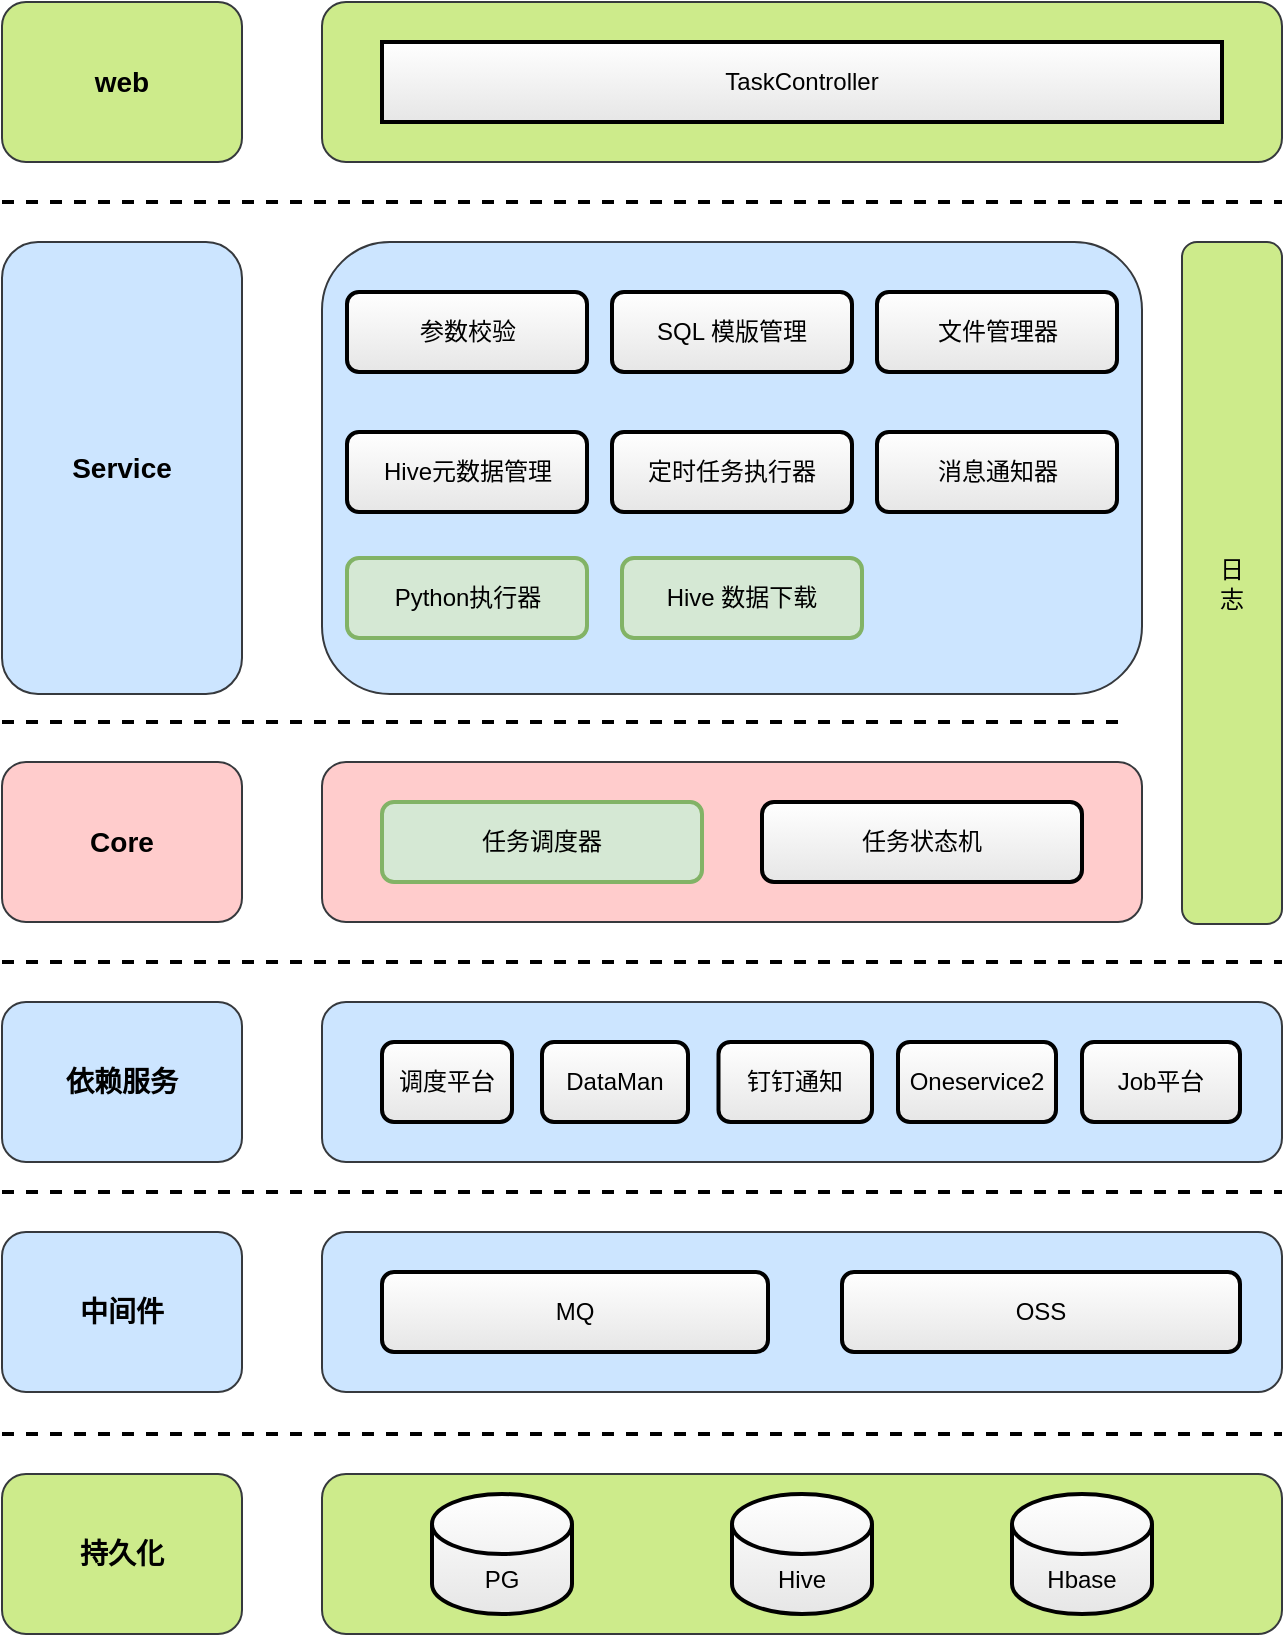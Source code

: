 <mxfile version="24.4.13" type="github">
  <diagram name="第 1 页" id="qWnhXaJzRfuUoq6485Fk">
    <mxGraphModel dx="1803" dy="975" grid="0" gridSize="10" guides="1" tooltips="1" connect="1" arrows="1" fold="1" page="1" pageScale="1" pageWidth="3300" pageHeight="4681" math="0" shadow="0">
      <root>
        <mxCell id="0" />
        <mxCell id="1" parent="0" />
        <mxCell id="h-KDr9tnBIvrmofLdwhF-17" value="" style="rounded=1;whiteSpace=wrap;html=1;fillColor=#ffcccc;strokeColor=#36393d;" parent="1" vertex="1">
          <mxGeometry x="800" y="580" width="410" height="80" as="geometry" />
        </mxCell>
        <mxCell id="h-KDr9tnBIvrmofLdwhF-1" value="web" style="rounded=1;whiteSpace=wrap;html=1;fillColor=#cdeb8b;strokeColor=#36393d;fontStyle=1;fontSize=14;" parent="1" vertex="1">
          <mxGeometry x="640" y="200" width="120" height="80" as="geometry" />
        </mxCell>
        <mxCell id="h-KDr9tnBIvrmofLdwhF-2" value="" style="rounded=1;whiteSpace=wrap;html=1;fillColor=#cdeb8b;strokeColor=#36393d;" parent="1" vertex="1">
          <mxGeometry x="800" y="200" width="480" height="80" as="geometry" />
        </mxCell>
        <mxCell id="h-KDr9tnBIvrmofLdwhF-3" value="TaskController" style="rounded=0;whiteSpace=wrap;html=1;strokeWidth=2;gradientColor=#E6E6E6;" parent="1" vertex="1">
          <mxGeometry x="830" y="220" width="420" height="40" as="geometry" />
        </mxCell>
        <mxCell id="h-KDr9tnBIvrmofLdwhF-4" value="Service" style="rounded=1;whiteSpace=wrap;html=1;fontStyle=1;fontSize=14;fillColor=#cce5ff;strokeColor=#36393d;" parent="1" vertex="1">
          <mxGeometry x="640" y="320" width="120" height="226" as="geometry" />
        </mxCell>
        <mxCell id="h-KDr9tnBIvrmofLdwhF-5" value="" style="rounded=1;whiteSpace=wrap;html=1;fillColor=#cce5ff;strokeColor=#36393d;" parent="1" vertex="1">
          <mxGeometry x="800" y="320" width="410" height="226" as="geometry" />
        </mxCell>
        <mxCell id="h-KDr9tnBIvrmofLdwhF-7" value="" style="endArrow=none;dashed=1;html=1;rounded=0;strokeWidth=2;" parent="1" edge="1">
          <mxGeometry width="50" height="50" relative="1" as="geometry">
            <mxPoint x="640" y="300" as="sourcePoint" />
            <mxPoint x="1280" y="300" as="targetPoint" />
          </mxGeometry>
        </mxCell>
        <mxCell id="h-KDr9tnBIvrmofLdwhF-8" value="参数校验" style="rounded=1;whiteSpace=wrap;html=1;strokeWidth=2;gradientColor=#E6E6E6;" parent="1" vertex="1">
          <mxGeometry x="812.5" y="345" width="120" height="40" as="geometry" />
        </mxCell>
        <mxCell id="h-KDr9tnBIvrmofLdwhF-9" value="SQL 模版管理" style="rounded=1;whiteSpace=wrap;html=1;strokeWidth=2;gradientColor=#E6E6E6;" parent="1" vertex="1">
          <mxGeometry x="945" y="345" width="120" height="40" as="geometry" />
        </mxCell>
        <mxCell id="h-KDr9tnBIvrmofLdwhF-10" value="文件管理器" style="rounded=1;whiteSpace=wrap;html=1;strokeWidth=2;gradientColor=#E6E6E6;" parent="1" vertex="1">
          <mxGeometry x="1077.5" y="345" width="120" height="40" as="geometry" />
        </mxCell>
        <mxCell id="h-KDr9tnBIvrmofLdwhF-12" value="任务状态机" style="rounded=1;whiteSpace=wrap;html=1;strokeWidth=2;gradientColor=#E6E6E6;" parent="1" vertex="1">
          <mxGeometry x="1020" y="600" width="160" height="40" as="geometry" />
        </mxCell>
        <mxCell id="h-KDr9tnBIvrmofLdwhF-14" value="任务调度器" style="rounded=1;whiteSpace=wrap;html=1;strokeWidth=2;fillColor=#d5e8d4;strokeColor=#82b366;" parent="1" vertex="1">
          <mxGeometry x="830" y="600" width="160" height="40" as="geometry" />
        </mxCell>
        <mxCell id="h-KDr9tnBIvrmofLdwhF-15" value="消息通知器" style="rounded=1;whiteSpace=wrap;html=1;strokeWidth=2;gradientColor=#E6E6E6;" parent="1" vertex="1">
          <mxGeometry x="1077.5" y="415" width="120" height="40" as="geometry" />
        </mxCell>
        <mxCell id="h-KDr9tnBIvrmofLdwhF-16" value="Core" style="rounded=1;whiteSpace=wrap;html=1;fontStyle=1;fontSize=14;fillColor=#ffcccc;strokeColor=#36393d;" parent="1" vertex="1">
          <mxGeometry x="640" y="580" width="120" height="80" as="geometry" />
        </mxCell>
        <mxCell id="h-KDr9tnBIvrmofLdwhF-18" value="Hive元数据管理" style="rounded=1;whiteSpace=wrap;html=1;strokeWidth=2;gradientColor=#E6E6E6;" parent="1" vertex="1">
          <mxGeometry x="812.5" y="415" width="120" height="40" as="geometry" />
        </mxCell>
        <mxCell id="h-KDr9tnBIvrmofLdwhF-19" value="定时任务执行器" style="rounded=1;whiteSpace=wrap;html=1;strokeWidth=2;gradientColor=#E6E6E6;" parent="1" vertex="1">
          <mxGeometry x="945" y="415" width="120" height="40" as="geometry" />
        </mxCell>
        <mxCell id="h-KDr9tnBIvrmofLdwhF-20" value="" style="endArrow=none;dashed=1;html=1;rounded=0;strokeWidth=2;" parent="1" edge="1">
          <mxGeometry width="50" height="50" relative="1" as="geometry">
            <mxPoint x="640" y="560" as="sourcePoint" />
            <mxPoint x="1200" y="560" as="targetPoint" />
          </mxGeometry>
        </mxCell>
        <mxCell id="h-KDr9tnBIvrmofLdwhF-21" value="" style="endArrow=none;dashed=1;html=1;rounded=0;strokeWidth=2;" parent="1" edge="1">
          <mxGeometry width="50" height="50" relative="1" as="geometry">
            <mxPoint x="640" y="680" as="sourcePoint" />
            <mxPoint x="1280" y="680" as="targetPoint" />
          </mxGeometry>
        </mxCell>
        <mxCell id="h-KDr9tnBIvrmofLdwhF-22" value="依赖服务" style="rounded=1;whiteSpace=wrap;html=1;fontStyle=1;fontSize=14;fillColor=#cce5ff;strokeColor=#36393d;" parent="1" vertex="1">
          <mxGeometry x="640" y="700" width="120" height="80" as="geometry" />
        </mxCell>
        <mxCell id="h-KDr9tnBIvrmofLdwhF-23" value="" style="rounded=1;whiteSpace=wrap;html=1;fillColor=#cce5ff;strokeColor=#36393d;" parent="1" vertex="1">
          <mxGeometry x="800" y="700" width="480" height="80" as="geometry" />
        </mxCell>
        <mxCell id="h-KDr9tnBIvrmofLdwhF-24" value="调度平台" style="rounded=1;whiteSpace=wrap;html=1;strokeWidth=2;gradientColor=#E6E6E6;" parent="1" vertex="1">
          <mxGeometry x="830" y="720" width="65" height="40" as="geometry" />
        </mxCell>
        <mxCell id="h-KDr9tnBIvrmofLdwhF-25" value="DataMan" style="rounded=1;whiteSpace=wrap;html=1;strokeWidth=2;gradientColor=#E6E6E6;" parent="1" vertex="1">
          <mxGeometry x="910" y="720" width="73" height="40" as="geometry" />
        </mxCell>
        <mxCell id="h-KDr9tnBIvrmofLdwhF-26" value="钉钉通知" style="rounded=1;whiteSpace=wrap;html=1;strokeWidth=2;gradientColor=#E6E6E6;" parent="1" vertex="1">
          <mxGeometry x="998.25" y="720" width="76.75" height="40" as="geometry" />
        </mxCell>
        <mxCell id="h-KDr9tnBIvrmofLdwhF-27" value="" style="endArrow=none;dashed=1;html=1;rounded=0;strokeWidth=2;" parent="1" edge="1">
          <mxGeometry width="50" height="50" relative="1" as="geometry">
            <mxPoint x="640" y="916" as="sourcePoint" />
            <mxPoint x="1280" y="916" as="targetPoint" />
          </mxGeometry>
        </mxCell>
        <mxCell id="h-KDr9tnBIvrmofLdwhF-28" value="持久化" style="rounded=1;whiteSpace=wrap;html=1;fontStyle=1;fontSize=14;fillColor=#cdeb8b;strokeColor=#36393d;" parent="1" vertex="1">
          <mxGeometry x="640" y="936" width="120" height="80" as="geometry" />
        </mxCell>
        <mxCell id="h-KDr9tnBIvrmofLdwhF-29" value="" style="rounded=1;whiteSpace=wrap;html=1;fillColor=#cdeb8b;strokeColor=#36393d;" parent="1" vertex="1">
          <mxGeometry x="800" y="936" width="480" height="80" as="geometry" />
        </mxCell>
        <mxCell id="h-KDr9tnBIvrmofLdwhF-30" value="PG" style="shape=cylinder3;whiteSpace=wrap;html=1;boundedLbl=1;backgroundOutline=1;size=15;strokeWidth=2;gradientColor=#E6E6E6;" parent="1" vertex="1">
          <mxGeometry x="855" y="946" width="70" height="60" as="geometry" />
        </mxCell>
        <mxCell id="h-KDr9tnBIvrmofLdwhF-31" value="Hive" style="shape=cylinder3;whiteSpace=wrap;html=1;boundedLbl=1;backgroundOutline=1;size=15;strokeWidth=2;gradientColor=#E6E6E6;" parent="1" vertex="1">
          <mxGeometry x="1005" y="946" width="70" height="60" as="geometry" />
        </mxCell>
        <mxCell id="h-KDr9tnBIvrmofLdwhF-32" value="Hbase" style="shape=cylinder3;whiteSpace=wrap;html=1;boundedLbl=1;backgroundOutline=1;size=15;strokeWidth=2;gradientColor=#E6E6E6;" parent="1" vertex="1">
          <mxGeometry x="1145" y="946" width="70" height="60" as="geometry" />
        </mxCell>
        <mxCell id="h-KDr9tnBIvrmofLdwhF-34" value="日&lt;div&gt;志&lt;/div&gt;" style="rounded=1;whiteSpace=wrap;html=1;fillColor=#cdeb8b;strokeColor=#36393d;" parent="1" vertex="1">
          <mxGeometry x="1230" y="320" width="50" height="341" as="geometry" />
        </mxCell>
        <mxCell id="oY3CiA8zm15M-W87_v20-1" value="Python执行器" style="rounded=1;whiteSpace=wrap;html=1;strokeWidth=2;fillColor=#d5e8d4;strokeColor=#82b366;" vertex="1" parent="1">
          <mxGeometry x="812.5" y="478" width="120" height="40" as="geometry" />
        </mxCell>
        <mxCell id="oY3CiA8zm15M-W87_v20-2" value="Hive 数据下载" style="rounded=1;whiteSpace=wrap;html=1;strokeWidth=2;fillColor=#d5e8d4;strokeColor=#82b366;" vertex="1" parent="1">
          <mxGeometry x="950" y="478" width="120" height="40" as="geometry" />
        </mxCell>
        <mxCell id="oY3CiA8zm15M-W87_v20-9" value="" style="endArrow=none;dashed=1;html=1;rounded=0;strokeWidth=2;" edge="1" parent="1">
          <mxGeometry width="50" height="50" relative="1" as="geometry">
            <mxPoint x="640" y="795" as="sourcePoint" />
            <mxPoint x="1280" y="795" as="targetPoint" />
          </mxGeometry>
        </mxCell>
        <mxCell id="oY3CiA8zm15M-W87_v20-10" value="中间件" style="rounded=1;whiteSpace=wrap;html=1;fontStyle=1;fontSize=14;fillColor=#cce5ff;strokeColor=#36393d;" vertex="1" parent="1">
          <mxGeometry x="640" y="815" width="120" height="80" as="geometry" />
        </mxCell>
        <mxCell id="oY3CiA8zm15M-W87_v20-11" value="" style="rounded=1;whiteSpace=wrap;html=1;fillColor=#cce5ff;strokeColor=#36393d;" vertex="1" parent="1">
          <mxGeometry x="800" y="815" width="480" height="80" as="geometry" />
        </mxCell>
        <mxCell id="oY3CiA8zm15M-W87_v20-12" value="MQ" style="rounded=1;whiteSpace=wrap;html=1;strokeWidth=2;gradientColor=#E6E6E6;" vertex="1" parent="1">
          <mxGeometry x="830" y="835" width="193" height="40" as="geometry" />
        </mxCell>
        <mxCell id="oY3CiA8zm15M-W87_v20-13" value="OSS" style="rounded=1;whiteSpace=wrap;html=1;strokeWidth=2;gradientColor=#E6E6E6;" vertex="1" parent="1">
          <mxGeometry x="1060" y="835" width="199" height="40" as="geometry" />
        </mxCell>
        <mxCell id="oY3CiA8zm15M-W87_v20-15" value="Oneservice2" style="rounded=1;whiteSpace=wrap;html=1;strokeWidth=2;gradientColor=#E6E6E6;" vertex="1" parent="1">
          <mxGeometry x="1088" y="720" width="79" height="40" as="geometry" />
        </mxCell>
        <mxCell id="oY3CiA8zm15M-W87_v20-16" value="Job平台" style="rounded=1;whiteSpace=wrap;html=1;strokeWidth=2;gradientColor=#E6E6E6;" vertex="1" parent="1">
          <mxGeometry x="1180" y="720" width="79" height="40" as="geometry" />
        </mxCell>
      </root>
    </mxGraphModel>
  </diagram>
</mxfile>
